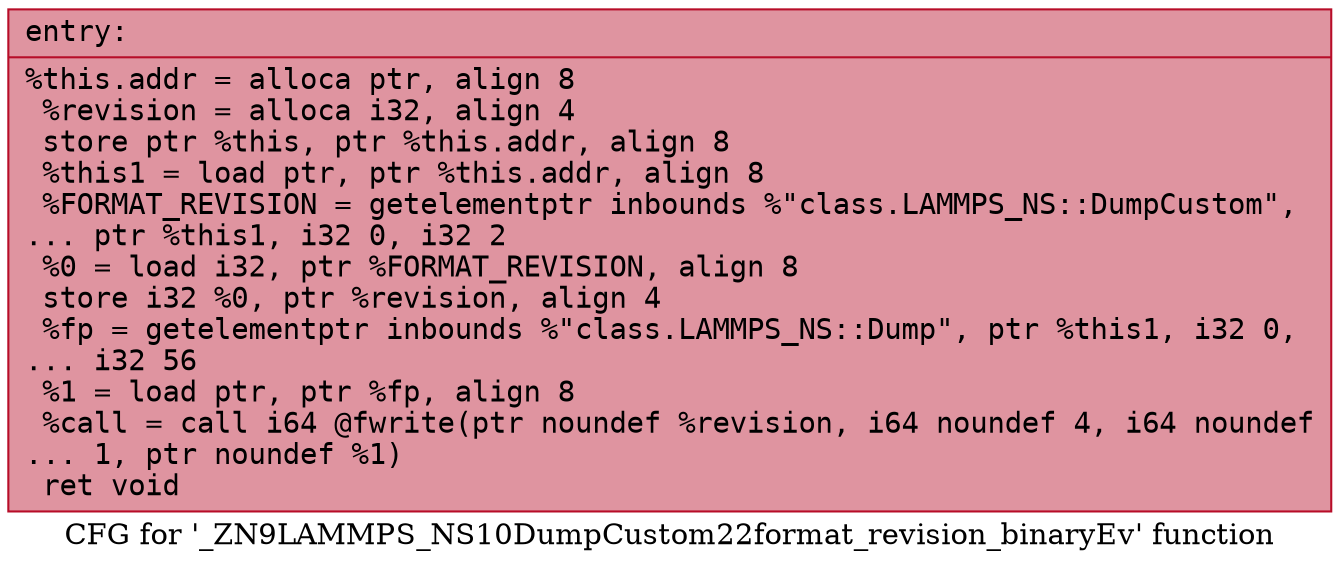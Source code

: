 digraph "CFG for '_ZN9LAMMPS_NS10DumpCustom22format_revision_binaryEv' function" {
	label="CFG for '_ZN9LAMMPS_NS10DumpCustom22format_revision_binaryEv' function";

	Node0x55d03a74db00 [shape=record,color="#b70d28ff", style=filled, fillcolor="#b70d2870" fontname="Courier",label="{entry:\l|  %this.addr = alloca ptr, align 8\l  %revision = alloca i32, align 4\l  store ptr %this, ptr %this.addr, align 8\l  %this1 = load ptr, ptr %this.addr, align 8\l  %FORMAT_REVISION = getelementptr inbounds %\"class.LAMMPS_NS::DumpCustom\",\l... ptr %this1, i32 0, i32 2\l  %0 = load i32, ptr %FORMAT_REVISION, align 8\l  store i32 %0, ptr %revision, align 4\l  %fp = getelementptr inbounds %\"class.LAMMPS_NS::Dump\", ptr %this1, i32 0,\l... i32 56\l  %1 = load ptr, ptr %fp, align 8\l  %call = call i64 @fwrite(ptr noundef %revision, i64 noundef 4, i64 noundef\l... 1, ptr noundef %1)\l  ret void\l}"];
}
